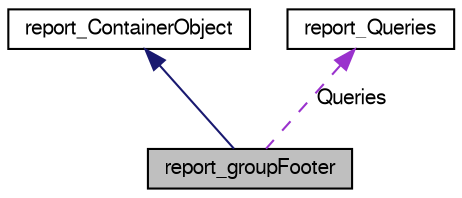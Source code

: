 digraph G
{
  edge [fontname="FreeSans",fontsize=10,labelfontname="FreeSans",labelfontsize=10];
  node [fontname="FreeSans",fontsize=10,shape=record];
  Node1 [label="report_groupFooter",height=0.2,width=0.4,color="black", fillcolor="grey75", style="filled" fontcolor="black"];
  Node2 -> Node1 [dir=back,color="midnightblue",fontsize=10,style="solid",fontname="FreeSans"];
  Node2 [label="report_ContainerObject",height=0.2,width=0.4,color="black", fillcolor="white", style="filled",URL="$classreport__ContainerObject.html"];
  Node3 -> Node1 [dir=back,color="darkorchid3",fontsize=10,style="dashed",label="Queries",fontname="FreeSans"];
  Node3 [label="report_Queries",height=0.2,width=0.4,color="black", fillcolor="white", style="filled",URL="$classreport__Queries.html"];
}
